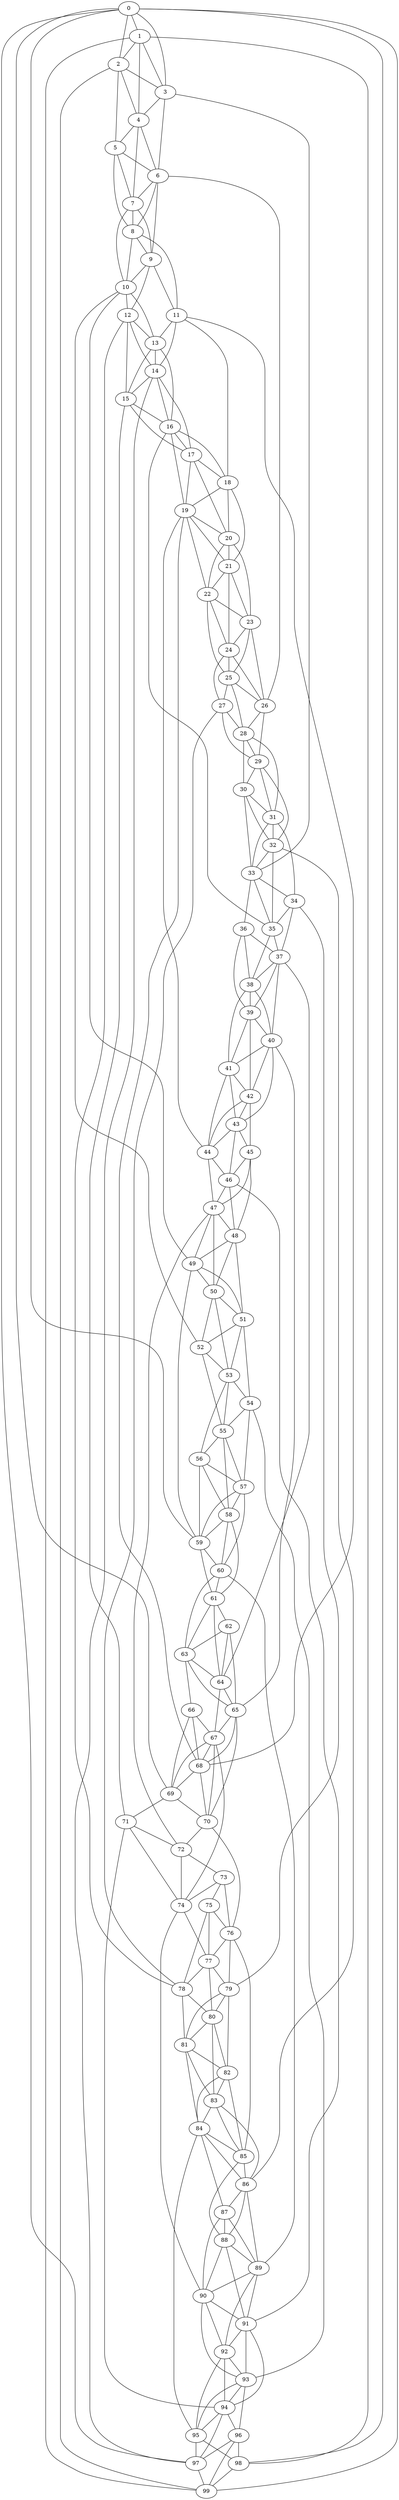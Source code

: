 strict graph "watts_strogatz_graph(100,6,0.1)" {
0;
1;
2;
3;
4;
5;
6;
7;
8;
9;
10;
11;
12;
13;
14;
15;
16;
17;
18;
19;
20;
21;
22;
23;
24;
25;
26;
27;
28;
29;
30;
31;
32;
33;
34;
35;
36;
37;
38;
39;
40;
41;
42;
43;
44;
45;
46;
47;
48;
49;
50;
51;
52;
53;
54;
55;
56;
57;
58;
59;
60;
61;
62;
63;
64;
65;
66;
67;
68;
69;
70;
71;
72;
73;
74;
75;
76;
77;
78;
79;
80;
81;
82;
83;
84;
85;
86;
87;
88;
89;
90;
91;
92;
93;
94;
95;
96;
97;
98;
99;
0 -- 1  [is_available=True, prob="1.0"];
0 -- 2  [is_available=True, prob="0.917659861282"];
0 -- 3  [is_available=True, prob="0.787075369423"];
0 -- 69  [is_available=True, prob="0.688570572109"];
0 -- 97  [is_available=True, prob="0.565941692219"];
0 -- 98  [is_available=True, prob="0.443333385503"];
0 -- 99  [is_available=True, prob="1.0"];
0 -- 59  [is_available=True, prob="0.668006962226"];
1 -- 2  [is_available=True, prob="0.329555821988"];
1 -- 99  [is_available=True, prob="0.532498965038"];
1 -- 4  [is_available=True, prob="1.0"];
1 -- 98  [is_available=True, prob="1.0"];
1 -- 3  [is_available=True, prob="0.188071928155"];
2 -- 3  [is_available=True, prob="0.236015971805"];
2 -- 4  [is_available=True, prob="1.0"];
2 -- 5  [is_available=True, prob="0.335839266995"];
2 -- 99  [is_available=True, prob="1.0"];
3 -- 4  [is_available=True, prob="1.0"];
3 -- 6  [is_available=True, prob="0.161009433613"];
3 -- 33  [is_available=True, prob="0.708058615728"];
4 -- 5  [is_available=True, prob="0.674902498473"];
4 -- 6  [is_available=True, prob="1.0"];
4 -- 7  [is_available=True, prob="0.807038447421"];
5 -- 6  [is_available=True, prob="1.0"];
5 -- 7  [is_available=True, prob="1.0"];
5 -- 8  [is_available=True, prob="0.389376684572"];
6 -- 7  [is_available=True, prob="0.456991839877"];
6 -- 8  [is_available=True, prob="0.60452257936"];
6 -- 9  [is_available=True, prob="0.385420374722"];
6 -- 26  [is_available=True, prob="1.0"];
7 -- 8  [is_available=True, prob="0.661311191361"];
7 -- 9  [is_available=True, prob="0.469427565262"];
7 -- 10  [is_available=True, prob="0.103373788923"];
8 -- 9  [is_available=True, prob="1.0"];
8 -- 10  [is_available=True, prob="0.345361107144"];
8 -- 11  [is_available=True, prob="0.305143179224"];
9 -- 10  [is_available=True, prob="0.31004474838"];
9 -- 11  [is_available=True, prob="1.0"];
9 -- 12  [is_available=True, prob="0.914064369922"];
10 -- 12  [is_available=True, prob="0.559259233192"];
10 -- 13  [is_available=True, prob="0.996766968936"];
10 -- 49  [is_available=True, prob="1.0"];
10 -- 52  [is_available=True, prob="0.673990324371"];
11 -- 68  [is_available=True, prob="0.988531028304"];
11 -- 13  [is_available=True, prob="0.828276801747"];
11 -- 14  [is_available=True, prob="0.363675377148"];
11 -- 18  [is_available=True, prob="0.0566668097692"];
12 -- 13  [is_available=True, prob="0.132642112066"];
12 -- 14  [is_available=True, prob="1.0"];
12 -- 15  [is_available=True, prob="0.557754957398"];
12 -- 78  [is_available=True, prob="0.663708118338"];
13 -- 14  [is_available=True, prob="0.237693380652"];
13 -- 15  [is_available=True, prob="0.30175916984"];
13 -- 16  [is_available=True, prob="0.341728350973"];
14 -- 97  [is_available=True, prob="1.0"];
14 -- 15  [is_available=True, prob="1.0"];
14 -- 16  [is_available=True, prob="0.33040386861"];
14 -- 17  [is_available=True, prob="1.0"];
15 -- 71  [is_available=True, prob="0.184287476788"];
15 -- 16  [is_available=True, prob="0.865845018077"];
15 -- 17  [is_available=True, prob="0.695716911951"];
16 -- 35  [is_available=True, prob="1.0"];
16 -- 17  [is_available=True, prob="0.249866175239"];
16 -- 18  [is_available=True, prob="0.858777336051"];
16 -- 19  [is_available=True, prob="0.751513884943"];
17 -- 18  [is_available=True, prob="0.109497095958"];
17 -- 19  [is_available=True, prob="0.877588907804"];
17 -- 20  [is_available=True, prob="0.439442281303"];
18 -- 19  [is_available=True, prob="0.591285538544"];
18 -- 20  [is_available=True, prob="0.451504918121"];
18 -- 21  [is_available=True, prob="0.496742391435"];
19 -- 68  [is_available=True, prob="0.668653034516"];
19 -- 44  [is_available=True, prob="1.0"];
19 -- 20  [is_available=True, prob="0.102527303854"];
19 -- 21  [is_available=True, prob="1.0"];
19 -- 22  [is_available=True, prob="1.0"];
20 -- 21  [is_available=True, prob="0.351704170581"];
20 -- 22  [is_available=True, prob="1.0"];
20 -- 23  [is_available=True, prob="0.613077886511"];
21 -- 22  [is_available=True, prob="0.0550628536844"];
21 -- 23  [is_available=True, prob="0.950683049565"];
21 -- 24  [is_available=True, prob="0.507536080555"];
22 -- 23  [is_available=True, prob="0.88762654767"];
22 -- 24  [is_available=True, prob="0.97812084475"];
22 -- 25  [is_available=True, prob="1.0"];
23 -- 24  [is_available=True, prob="0.0678410894558"];
23 -- 25  [is_available=True, prob="0.016589429376"];
23 -- 26  [is_available=True, prob="0.707395148989"];
24 -- 25  [is_available=True, prob="1.0"];
24 -- 26  [is_available=True, prob="0.535594789756"];
24 -- 27  [is_available=True, prob="1.0"];
25 -- 26  [is_available=True, prob="0.0347193129558"];
25 -- 27  [is_available=True, prob="0.0562201133101"];
25 -- 28  [is_available=True, prob="0.685778090581"];
26 -- 28  [is_available=True, prob="0.270089137159"];
26 -- 29  [is_available=True, prob="0.0113859392249"];
27 -- 78  [is_available=True, prob="0.838751831288"];
27 -- 28  [is_available=True, prob="0.141506658623"];
27 -- 29  [is_available=True, prob="0.988589747933"];
28 -- 29  [is_available=True, prob="0.314198585665"];
28 -- 30  [is_available=True, prob="0.518668686807"];
28 -- 31  [is_available=True, prob="1.0"];
29 -- 32  [is_available=True, prob="0.187723095479"];
29 -- 30  [is_available=True, prob="1.0"];
29 -- 31  [is_available=True, prob="1.0"];
30 -- 32  [is_available=True, prob="0.774436723152"];
30 -- 33  [is_available=True, prob="0.686062285873"];
30 -- 31  [is_available=True, prob="0.519787302168"];
31 -- 32  [is_available=True, prob="0.351211085815"];
31 -- 33  [is_available=True, prob="1.0"];
31 -- 34  [is_available=True, prob="0.842139108258"];
32 -- 33  [is_available=True, prob="1.0"];
32 -- 35  [is_available=True, prob="0.405964962854"];
32 -- 86  [is_available=True, prob="0.755736627292"];
33 -- 34  [is_available=True, prob="0.824296132336"];
33 -- 35  [is_available=True, prob="1.0"];
33 -- 36  [is_available=True, prob="0.419223480281"];
34 -- 35  [is_available=True, prob="1.0"];
34 -- 37  [is_available=True, prob="0.886099990288"];
34 -- 79  [is_available=True, prob="0.717426884358"];
35 -- 37  [is_available=True, prob="0.0667146336338"];
35 -- 38  [is_available=True, prob="0.6412505069"];
36 -- 37  [is_available=True, prob="1.0"];
36 -- 38  [is_available=True, prob="0.204492576807"];
36 -- 39  [is_available=True, prob="1.0"];
37 -- 64  [is_available=True, prob="0.818949006225"];
37 -- 38  [is_available=True, prob="0.470760670476"];
37 -- 39  [is_available=True, prob="0.919841996001"];
37 -- 40  [is_available=True, prob="1.0"];
38 -- 39  [is_available=True, prob="0.962960829415"];
38 -- 40  [is_available=True, prob="0.169940372993"];
38 -- 41  [is_available=True, prob="0.111687666963"];
39 -- 40  [is_available=True, prob="0.0805607944296"];
39 -- 41  [is_available=True, prob="1.0"];
39 -- 42  [is_available=True, prob="1.0"];
40 -- 65  [is_available=True, prob="0.381506047231"];
40 -- 41  [is_available=True, prob="1.0"];
40 -- 42  [is_available=True, prob="1.0"];
40 -- 43  [is_available=True, prob="1.0"];
41 -- 42  [is_available=True, prob="0.141939309919"];
41 -- 43  [is_available=True, prob="0.817167136848"];
41 -- 44  [is_available=True, prob="0.81005464593"];
42 -- 43  [is_available=True, prob="0.210958853499"];
42 -- 44  [is_available=True, prob="0.875652567789"];
42 -- 45  [is_available=True, prob="1.0"];
43 -- 44  [is_available=True, prob="0.191076592225"];
43 -- 45  [is_available=True, prob="0.145348085118"];
43 -- 46  [is_available=True, prob="1.0"];
44 -- 46  [is_available=True, prob="0.994575714683"];
44 -- 47  [is_available=True, prob="0.946967105247"];
45 -- 46  [is_available=True, prob="0.986470894629"];
45 -- 47  [is_available=True, prob="1.0"];
45 -- 48  [is_available=True, prob="0.0596017974823"];
46 -- 47  [is_available=True, prob="0.0550228414993"];
46 -- 48  [is_available=True, prob="1.0"];
46 -- 91  [is_available=True, prob="0.637599161602"];
47 -- 72  [is_available=True, prob="0.714413539375"];
47 -- 48  [is_available=True, prob="0.0821137218962"];
47 -- 49  [is_available=True, prob="0.821149789445"];
47 -- 50  [is_available=True, prob="0.327060132864"];
48 -- 49  [is_available=True, prob="0.0946046906993"];
48 -- 50  [is_available=True, prob="1.0"];
48 -- 51  [is_available=True, prob="0.466917700465"];
49 -- 50  [is_available=True, prob="0.769968505158"];
49 -- 51  [is_available=True, prob="0.100492837666"];
49 -- 59  [is_available=True, prob="0.911757856518"];
50 -- 51  [is_available=True, prob="1.0"];
50 -- 52  [is_available=True, prob="0.0634624258938"];
50 -- 53  [is_available=True, prob="0.749228589611"];
51 -- 52  [is_available=True, prob="0.823908322023"];
51 -- 53  [is_available=True, prob="0.192321275504"];
51 -- 54  [is_available=True, prob="1.0"];
52 -- 53  [is_available=True, prob="0.857154625568"];
52 -- 55  [is_available=True, prob="0.361100599831"];
53 -- 54  [is_available=True, prob="0.300366459994"];
53 -- 55  [is_available=True, prob="0.0697235679752"];
53 -- 56  [is_available=True, prob="1.0"];
54 -- 55  [is_available=True, prob="0.550934686118"];
54 -- 57  [is_available=True, prob="1.0"];
54 -- 93  [is_available=True, prob="0.338476887635"];
55 -- 56  [is_available=True, prob="0.978262639598"];
55 -- 57  [is_available=True, prob="0.66180516382"];
55 -- 58  [is_available=True, prob="1.0"];
56 -- 57  [is_available=True, prob="0.894233223997"];
56 -- 58  [is_available=True, prob="0.327485127072"];
56 -- 59  [is_available=True, prob="0.077891461912"];
57 -- 58  [is_available=True, prob="1.0"];
57 -- 59  [is_available=True, prob="1.0"];
57 -- 60  [is_available=True, prob="0.439524015535"];
58 -- 59  [is_available=True, prob="0.832298581169"];
58 -- 60  [is_available=True, prob="0.469530085148"];
58 -- 61  [is_available=True, prob="0.99970045734"];
59 -- 60  [is_available=True, prob="0.692082288926"];
59 -- 61  [is_available=True, prob="1.0"];
60 -- 89  [is_available=True, prob="0.363733618481"];
60 -- 61  [is_available=True, prob="0.0786229269095"];
60 -- 63  [is_available=True, prob="0.385235906911"];
61 -- 64  [is_available=True, prob="0.433724386383"];
61 -- 62  [is_available=True, prob="1.0"];
61 -- 63  [is_available=True, prob="1.0"];
62 -- 64  [is_available=True, prob="0.768360391094"];
62 -- 65  [is_available=True, prob="0.878908285702"];
62 -- 63  [is_available=True, prob="0.567721427229"];
63 -- 64  [is_available=True, prob="0.319511229138"];
63 -- 65  [is_available=True, prob="0.776562341805"];
63 -- 66  [is_available=True, prob="1.0"];
64 -- 65  [is_available=True, prob="0.169041313687"];
64 -- 67  [is_available=True, prob="0.548698153477"];
65 -- 67  [is_available=True, prob="1.0"];
65 -- 68  [is_available=True, prob="0.0942465185572"];
65 -- 70  [is_available=True, prob="0.192189817927"];
66 -- 67  [is_available=True, prob="1.0"];
66 -- 68  [is_available=True, prob="0.747457028433"];
66 -- 69  [is_available=True, prob="0.608077916858"];
67 -- 68  [is_available=True, prob="1.0"];
67 -- 69  [is_available=True, prob="0.314231552116"];
67 -- 70  [is_available=True, prob="0.412682775932"];
67 -- 74  [is_available=True, prob="0.90621167451"];
68 -- 69  [is_available=True, prob="0.852882376607"];
68 -- 70  [is_available=True, prob="1.0"];
69 -- 70  [is_available=True, prob="0.621244666606"];
69 -- 71  [is_available=True, prob="1.0"];
70 -- 72  [is_available=True, prob="1.0"];
70 -- 76  [is_available=True, prob="0.168881070622"];
71 -- 72  [is_available=True, prob="0.330126225144"];
71 -- 74  [is_available=True, prob="0.287853503793"];
71 -- 94  [is_available=True, prob="1.0"];
72 -- 73  [is_available=True, prob="0.0755046422148"];
72 -- 74  [is_available=True, prob="0.0521226505315"];
73 -- 74  [is_available=True, prob="0.134868773998"];
73 -- 75  [is_available=True, prob="1.0"];
73 -- 76  [is_available=True, prob="1.0"];
74 -- 77  [is_available=True, prob="0.901373683673"];
74 -- 90  [is_available=True, prob="1.0"];
75 -- 76  [is_available=True, prob="0.8217589309"];
75 -- 77  [is_available=True, prob="0.666819742045"];
75 -- 78  [is_available=True, prob="0.373072897036"];
76 -- 77  [is_available=True, prob="0.120963327559"];
76 -- 79  [is_available=True, prob="0.527426758369"];
76 -- 85  [is_available=True, prob="0.509120473791"];
77 -- 78  [is_available=True, prob="0.305411478689"];
77 -- 79  [is_available=True, prob="0.42537628168"];
77 -- 80  [is_available=True, prob="0.20282249854"];
78 -- 80  [is_available=True, prob="0.531808811452"];
78 -- 81  [is_available=True, prob="1.0"];
79 -- 80  [is_available=True, prob="0.531337199532"];
79 -- 81  [is_available=True, prob="0.96208946283"];
79 -- 82  [is_available=True, prob="0.673752074828"];
80 -- 81  [is_available=True, prob="1.0"];
80 -- 82  [is_available=True, prob="0.505390930835"];
80 -- 83  [is_available=True, prob="0.438222194494"];
81 -- 82  [is_available=True, prob="0.0820234976259"];
81 -- 83  [is_available=True, prob="1.0"];
81 -- 84  [is_available=True, prob="0.290768641825"];
82 -- 83  [is_available=True, prob="0.69248772808"];
82 -- 84  [is_available=True, prob="0.777464933418"];
82 -- 85  [is_available=True, prob="1.0"];
83 -- 84  [is_available=True, prob="0.915281047597"];
83 -- 85  [is_available=True, prob="1.0"];
83 -- 86  [is_available=True, prob="0.596319412125"];
84 -- 85  [is_available=True, prob="0.6826489895"];
84 -- 86  [is_available=True, prob="0.708431225073"];
84 -- 87  [is_available=True, prob="0.631723927403"];
84 -- 95  [is_available=True, prob="0.590526147228"];
85 -- 86  [is_available=True, prob="0.535378659561"];
85 -- 88  [is_available=True, prob="0.165191447166"];
86 -- 87  [is_available=True, prob="1.0"];
86 -- 88  [is_available=True, prob="0.731826923816"];
86 -- 89  [is_available=True, prob="0.0231488754774"];
87 -- 88  [is_available=True, prob="0.27076770647"];
87 -- 89  [is_available=True, prob="1.0"];
87 -- 90  [is_available=True, prob="1.0"];
88 -- 89  [is_available=True, prob="0.160903028372"];
88 -- 90  [is_available=True, prob="0.128339376639"];
88 -- 91  [is_available=True, prob="0.114432103261"];
89 -- 90  [is_available=True, prob="0.316899114499"];
89 -- 91  [is_available=True, prob="1.0"];
89 -- 92  [is_available=True, prob="1.0"];
90 -- 91  [is_available=True, prob="0.397679743952"];
90 -- 92  [is_available=True, prob="0.840477311917"];
90 -- 93  [is_available=True, prob="1.0"];
91 -- 92  [is_available=True, prob="0.744628369542"];
91 -- 93  [is_available=True, prob="0.533168608643"];
91 -- 94  [is_available=True, prob="0.326291095716"];
92 -- 93  [is_available=True, prob="0.603223982631"];
92 -- 94  [is_available=True, prob="0.887190249252"];
92 -- 95  [is_available=True, prob="1.0"];
93 -- 96  [is_available=True, prob="1.0"];
93 -- 94  [is_available=True, prob="0.698532381627"];
93 -- 95  [is_available=True, prob="0.478403695939"];
94 -- 96  [is_available=True, prob="1.0"];
94 -- 97  [is_available=True, prob="1.0"];
94 -- 95  [is_available=True, prob="0.887798109235"];
95 -- 97  [is_available=True, prob="0.442863509176"];
95 -- 98  [is_available=True, prob="0.858650816311"];
96 -- 97  [is_available=True, prob="1.0"];
96 -- 98  [is_available=True, prob="0.456234213655"];
96 -- 99  [is_available=True, prob="0.32767180361"];
97 -- 99  [is_available=True, prob="0.642073186973"];
98 -- 99  [is_available=True, prob="1.0"];
}
